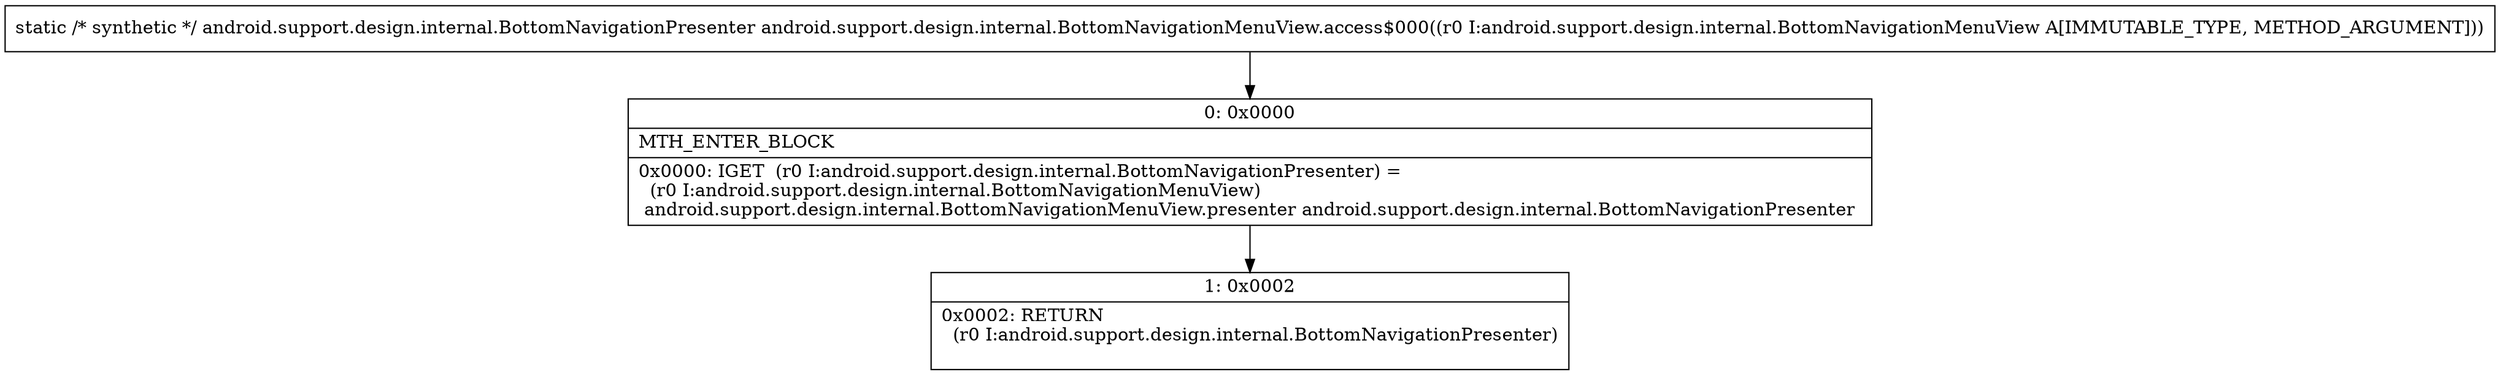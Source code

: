 digraph "CFG forandroid.support.design.internal.BottomNavigationMenuView.access$000(Landroid\/support\/design\/internal\/BottomNavigationMenuView;)Landroid\/support\/design\/internal\/BottomNavigationPresenter;" {
Node_0 [shape=record,label="{0\:\ 0x0000|MTH_ENTER_BLOCK\l|0x0000: IGET  (r0 I:android.support.design.internal.BottomNavigationPresenter) = \l  (r0 I:android.support.design.internal.BottomNavigationMenuView)\l android.support.design.internal.BottomNavigationMenuView.presenter android.support.design.internal.BottomNavigationPresenter \l}"];
Node_1 [shape=record,label="{1\:\ 0x0002|0x0002: RETURN  \l  (r0 I:android.support.design.internal.BottomNavigationPresenter)\l \l}"];
MethodNode[shape=record,label="{static \/* synthetic *\/ android.support.design.internal.BottomNavigationPresenter android.support.design.internal.BottomNavigationMenuView.access$000((r0 I:android.support.design.internal.BottomNavigationMenuView A[IMMUTABLE_TYPE, METHOD_ARGUMENT])) }"];
MethodNode -> Node_0;
Node_0 -> Node_1;
}

